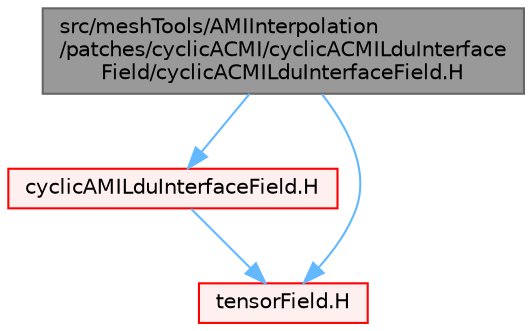 digraph "src/meshTools/AMIInterpolation/patches/cyclicACMI/cyclicACMILduInterfaceField/cyclicACMILduInterfaceField.H"
{
 // LATEX_PDF_SIZE
  bgcolor="transparent";
  edge [fontname=Helvetica,fontsize=10,labelfontname=Helvetica,labelfontsize=10];
  node [fontname=Helvetica,fontsize=10,shape=box,height=0.2,width=0.4];
  Node1 [id="Node000001",label="src/meshTools/AMIInterpolation\l/patches/cyclicACMI/cyclicACMILduInterface\lField/cyclicACMILduInterfaceField.H",height=0.2,width=0.4,color="gray40", fillcolor="grey60", style="filled", fontcolor="black",tooltip=" "];
  Node1 -> Node2 [id="edge1_Node000001_Node000002",color="steelblue1",style="solid",tooltip=" "];
  Node2 [id="Node000002",label="cyclicAMILduInterfaceField.H",height=0.2,width=0.4,color="red", fillcolor="#FFF0F0", style="filled",URL="$cyclicAMILduInterfaceField_8H.html",tooltip=" "];
  Node2 -> Node129 [id="edge2_Node000002_Node000129",color="steelblue1",style="solid",tooltip=" "];
  Node129 [id="Node000129",label="tensorField.H",height=0.2,width=0.4,color="red", fillcolor="#FFF0F0", style="filled",URL="$tensorField_8H.html",tooltip=" "];
  Node1 -> Node129 [id="edge3_Node000001_Node000129",color="steelblue1",style="solid",tooltip=" "];
}
